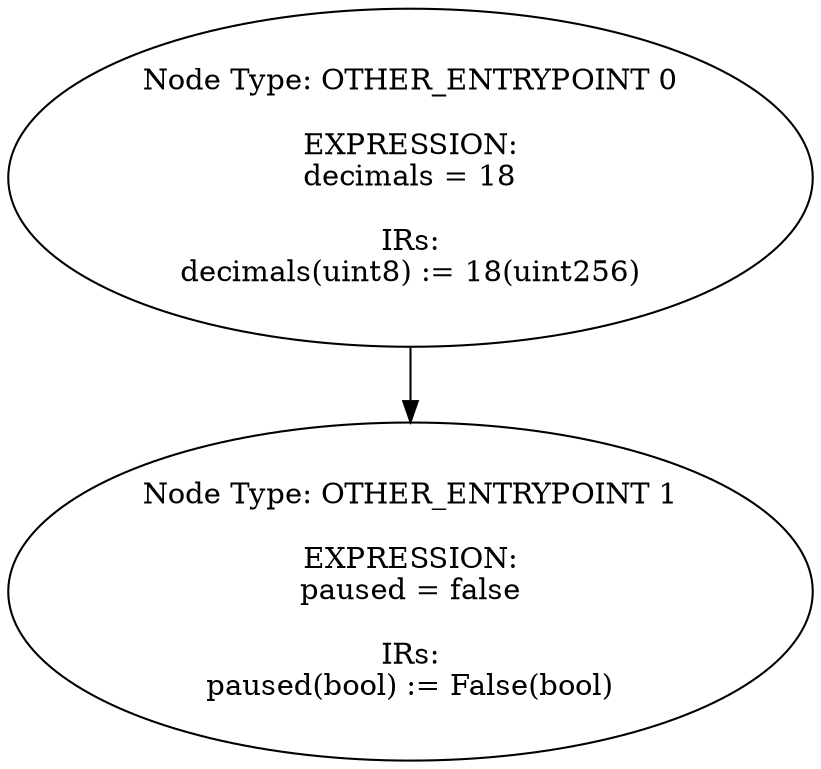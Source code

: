 digraph{
0[label="Node Type: OTHER_ENTRYPOINT 0

EXPRESSION:
decimals = 18

IRs:
decimals(uint8) := 18(uint256)"];
0->1;
1[label="Node Type: OTHER_ENTRYPOINT 1

EXPRESSION:
paused = false

IRs:
paused(bool) := False(bool)"];
}
